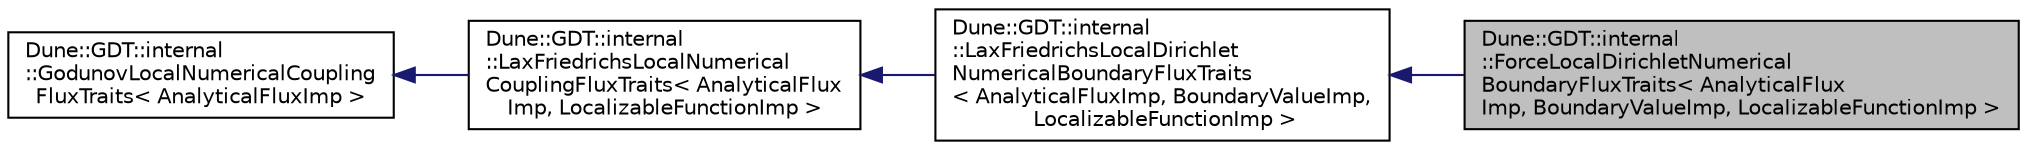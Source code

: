 digraph "Dune::GDT::internal::ForceLocalDirichletNumericalBoundaryFluxTraits&lt; AnalyticalFluxImp, BoundaryValueImp, LocalizableFunctionImp &gt;"
{
  edge [fontname="Helvetica",fontsize="10",labelfontname="Helvetica",labelfontsize="10"];
  node [fontname="Helvetica",fontsize="10",shape=record];
  rankdir="LR";
  Node0 [label="Dune::GDT::internal\l::ForceLocalDirichletNumerical\lBoundaryFluxTraits\< AnalyticalFlux\lImp, BoundaryValueImp, LocalizableFunctionImp \>",height=0.2,width=0.4,color="black", fillcolor="grey75", style="filled", fontcolor="black"];
  Node1 -> Node0 [dir="back",color="midnightblue",fontsize="10",style="solid",fontname="Helvetica"];
  Node1 [label="Dune::GDT::internal\l::LaxFriedrichsLocalDirichlet\lNumericalBoundaryFluxTraits\l\< AnalyticalFluxImp, BoundaryValueImp,\l LocalizableFunctionImp \>",height=0.2,width=0.4,color="black", fillcolor="white", style="filled",URL="$a01272.html"];
  Node2 -> Node1 [dir="back",color="midnightblue",fontsize="10",style="solid",fontname="Helvetica"];
  Node2 [label="Dune::GDT::internal\l::LaxFriedrichsLocalNumerical\lCouplingFluxTraits\< AnalyticalFlux\lImp, LocalizableFunctionImp \>",height=0.2,width=0.4,color="black", fillcolor="white", style="filled",URL="$a01268.html"];
  Node3 -> Node2 [dir="back",color="midnightblue",fontsize="10",style="solid",fontname="Helvetica"];
  Node3 [label="Dune::GDT::internal\l::GodunovLocalNumericalCoupling\lFluxTraits\< AnalyticalFluxImp \>",height=0.2,width=0.4,color="black", fillcolor="white", style="filled",URL="$a01184.html"];
}
